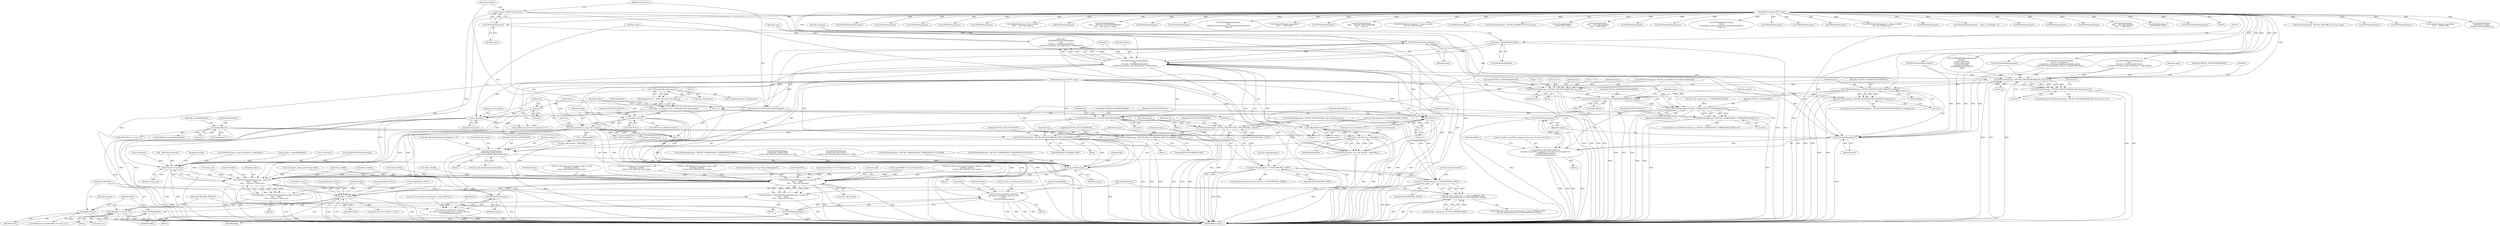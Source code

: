 digraph "0_libtiff_83a4b92815ea04969d494416eaae3d4c6b338e4a#diff-c8b4b355f9b5c06d585b23138e1c185f_4@integer" {
"1001065" [label="(Call,read = \n\t\t\t\tTIFFReadEncodedStrip(input, \n\t\t\t\ti, \n\t\t\t\t(tdata_t) &buffer[bufferoffset], \n\t\t\t\tTIFFmin(stripsize, t2p->tiff_datasize - bufferoffset)))"];
"1001067" [label="(Call,TIFFReadEncodedStrip(input, \n\t\t\t\ti, \n\t\t\t\t(tdata_t) &buffer[bufferoffset], \n\t\t\t\tTIFFmin(stripsize, t2p->tiff_datasize - bufferoffset)))"];
"1001053" [label="(Call,TIFFNumberOfStrips(input))"];
"1001049" [label="(Call,TIFFStripSize(input))"];
"1000105" [label="(MethodParameterIn,TIFF* input)"];
"1001059" [label="(Call,i<stripcount)"];
"1001056" [label="(Call,i=0)"];
"1001062" [label="(Call,i++)"];
"1001051" [label="(Call,stripcount=TIFFNumberOfStrips(input))"];
"1001070" [label="(Call,(tdata_t) &buffer[bufferoffset])"];
"1001076" [label="(Call,TIFFmin(stripsize, t2p->tiff_datasize - bufferoffset))"];
"1001047" [label="(Call,stripsize=TIFFStripSize(input))"];
"1001078" [label="(Call,t2p->tiff_datasize - bufferoffset)"];
"1001041" [label="(Call,memset(buffer, 0, t2p->tiff_datasize))"];
"1001020" [label="(Call,buffer==NULL)"];
"1001011" [label="(Call,buffer = (unsigned char*) _TIFFmalloc(t2p->tiff_datasize))"];
"1001013" [label="(Call,(unsigned char*) _TIFFmalloc(t2p->tiff_datasize))"];
"1001015" [label="(Call,_TIFFmalloc(t2p->tiff_datasize))"];
"1001104" [label="(Call,bufferoffset+=read)"];
"1001084" [label="(Call,read==-1)"];
"1001065" [label="(Call,read = \n\t\t\t\tTIFFReadEncodedStrip(input, \n\t\t\t\ti, \n\t\t\t\t(tdata_t) &buffer[bufferoffset], \n\t\t\t\tTIFFmin(stripsize, t2p->tiff_datasize - bufferoffset)))"];
"1001086" [label="(Call,-1)"];
"1000121" [label="(Call,bufferoffset=0)"];
"1001892" [label="(Call,stripsize * stripcount)"];
"1001886" [label="(Call,TIFFWriteEncodedStrip(output, (tstrip_t)0,\n\t\t\t\t\t\t     buffer,\n\t\t\t\t\t\t     stripsize * stripcount))"];
"1001884" [label="(Call,bufferoffset = TIFFWriteEncodedStrip(output, (tstrip_t)0,\n\t\t\t\t\t\t     buffer,\n\t\t\t\t\t\t     stripsize * stripcount))"];
"1001919" [label="(Call,bufferoffset == (tsize_t)-1)"];
"1001909" [label="(Call,buffer != NULL)"];
"1001913" [label="(Call,_TIFFfree(buffer))"];
"1001915" [label="(Call,buffer=NULL)"];
"1001929" [label="(Call,TIFFFileName(output))"];
"1001926" [label="(Call,TIFFError(TIFF2PDF_MODULE, \n\t\t\t  \"Error writing encoded strip to output PDF %s\", \n\t\t\t  TIFFFileName(output)))"];
"1001089" [label="(Call,TIFFError(TIFF2PDF_MODULE, \n\t\t\t\t\t\"Error on decoding strip %u of %s\", \n\t\t\t\t\ti, \n\t\t\t\t\tTIFFFileName(input)))"];
"1001093" [label="(Call,TIFFFileName(input))"];
"1001694" [label="(Call,TIFFGetField(input, TIFFTAG_YCBCRSUBSAMPLING, &hor, &ver))"];
"1001693" [label="(Call,TIFFGetField(input, TIFFTAG_YCBCRSUBSAMPLING, &hor, &ver) !=0)"];
"1001712" [label="(Call,TIFFSetField(output, TIFFTAG_YCBCRSUBSAMPLING, hor, ver))"];
"1001726" [label="(Call,TIFFSetField(output, TIFFTAG_REFERENCEBLACKWHITE, xfloatp))"];
"1001732" [label="(Call,TIFFSetField(output, TIFFTAG_COMPRESSION, COMPRESSION_JPEG))"];
"1001731" [label="(Call,TIFFSetField(output, TIFFTAG_COMPRESSION, COMPRESSION_JPEG)==0)"];
"1001743" [label="(Call,TIFFFileName(output))"];
"1001738" [label="(Call,TIFFError(TIFF2PDF_MODULE, \n\t\t\"Unable to use JPEG compression for input %s and output %s\", \n\t\t\t\tTIFFFileName(input),\n\t\t\t\tTIFFFileName(output)))"];
"1001754" [label="(Call,TIFFSetField(output, TIFFTAG_JPEGTABLESMODE, 0))"];
"1001767" [label="(Call,TIFFSetField(output, TIFFTAG_PHOTOMETRIC, PHOTOMETRIC_YCBCR))"];
"1001772" [label="(Call,t2p->tiff_photometric != PHOTOMETRIC_YCBCR)"];
"1001878" [label="(Call,t2p->tiff_photometric == PHOTOMETRIC_YCBCR)"];
"1001872" [label="(Call,t2p->pdf_compression == T2P_COMPRESS_JPEG\n\t   && t2p->tiff_photometric == PHOTOMETRIC_YCBCR)"];
"1001778" [label="(Call,TIFFSetField(output, TIFFTAG_JPEGCOLORMODE, JPEGCOLORMODE_RGB))"];
"1001815" [label="(Call,TIFFSetField(output, \n\t\t\t\tTIFFTAG_JPEGQUALITY, \n\t\t\t\tt2p->pdf_defaultcompressionquality))"];
"1001864" [label="(Call,t2p_enable(output))"];
"1001899" [label="(Call,TIFFWriteEncodedStrip(output, (tstrip_t)0,\n\t\t\t\t\t\t     buffer,\n\t\t\t\t\t\t     t2p->tiff_datasize))"];
"1001897" [label="(Call,bufferoffset = TIFFWriteEncodedStrip(output, (tstrip_t)0,\n\t\t\t\t\t\t     buffer,\n\t\t\t\t\t\t     t2p->tiff_datasize))"];
"1001784" [label="(Call,TIFFSetField(output, TIFFTAG_JPEGCOLORMODE, JPEGCOLORMODE_RAW))"];
"1001719" [label="(Call,TIFFGetField(input, TIFFTAG_REFERENCEBLACKWHITE, &xfloatp))"];
"1001718" [label="(Call,TIFFGetField(input, TIFFTAG_REFERENCEBLACKWHITE, &xfloatp)!=0)"];
"1001741" [label="(Call,TIFFFileName(input))"];
"1001783" [label="(Block,)"];
"1001878" [label="(Call,t2p->tiff_photometric == PHOTOMETRIC_YCBCR)"];
"1000797" [label="(Call,t2p->tiff_compression == COMPRESSION_JPEG)"];
"1001079" [label="(Call,t2p->tiff_datasize)"];
"1000845" [label="(Call,TIFFGetField(input, TIFFTAG_JPEGTABLES, &count, &jpt))"];
"1001725" [label="(Block,)"];
"1001159" [label="(Call,TIFFFileName(input))"];
"1000913" [label="(Call,TIFFFileName(input))"];
"1001734" [label="(Identifier,TIFFTAG_COMPRESSION)"];
"1001897" [label="(Call,bufferoffset = TIFFWriteEncodedStrip(output, (tstrip_t)0,\n\t\t\t\t\t\t     buffer,\n\t\t\t\t\t\t     t2p->tiff_datasize))"];
"1001913" [label="(Call,_TIFFfree(buffer))"];
"1001020" [label="(Call,buffer==NULL)"];
"1001737" [label="(Block,)"];
"1000477" [label="(Call,t2pSeekFile(input, inputoffset,\n\t\t\t\t\t\t     SEEK_SET))"];
"1001412" [label="(Call,samplebuffer==NULL)"];
"1001057" [label="(Identifier,i)"];
"1000464" [label="(Call,t2pReadFile(input,\n\t\t\t\t\t\t(tdata_t) buffer,\n\t\t\t\t\t\tt2p->pdf_ojpegiflength))"];
"1001095" [label="(Call,_TIFFfree(buffer))"];
"1001484" [label="(Call,(tdata_t)buffer)"];
"1001933" [label="(Identifier,t2p)"];
"1001739" [label="(Identifier,TIFF2PDF_MODULE)"];
"1001757" [label="(Literal,0)"];
"1001181" [label="(Call,samplebuffer==NULL)"];
"1001732" [label="(Call,TIFFSetField(output, TIFFTAG_COMPRESSION, COMPRESSION_JPEG))"];
"1001896" [label="(Block,)"];
"1001891" [label="(Identifier,buffer)"];
"1001930" [label="(Identifier,output)"];
"1001048" [label="(Identifier,stripsize)"];
"1001786" [label="(Identifier,TIFFTAG_JPEGCOLORMODE)"];
"1001892" [label="(Call,stripsize * stripcount)"];
"1001022" [label="(Identifier,NULL)"];
"1001886" [label="(Call,TIFFWriteEncodedStrip(output, (tstrip_t)0,\n\t\t\t\t\t\t     buffer,\n\t\t\t\t\t\t     stripsize * stripcount))"];
"1000694" [label="(Call,TIFFNumberOfStrips(input))"];
"1001089" [label="(Call,TIFFError(TIFF2PDF_MODULE, \n\t\t\t\t\t\"Error on decoding strip %u of %s\", \n\t\t\t\t\ti, \n\t\t\t\t\tTIFFFileName(input)))"];
"1001785" [label="(Identifier,output)"];
"1001712" [label="(Call,TIFFSetField(output, TIFFTAG_YCBCRSUBSAMPLING, hor, ver))"];
"1001615" [label="(Call,TIFFSetField(output, TIFFTAG_PHOTOMETRIC, t2p->tiff_photometric))"];
"1001883" [label="(Block,)"];
"1001054" [label="(Identifier,input)"];
"1001091" [label="(Literal,\"Error on decoding strip %u of %s\")"];
"1001871" [label="(ControlStructure,if(t2p->pdf_compression == T2P_COMPRESS_JPEG\n\t   && t2p->tiff_photometric == PHOTOMETRIC_YCBCR))"];
"1001873" [label="(Call,t2p->pdf_compression == T2P_COMPRESS_JPEG)"];
"1001772" [label="(Call,t2p->tiff_photometric != PHOTOMETRIC_YCBCR)"];
"1001082" [label="(Identifier,bufferoffset)"];
"1001729" [label="(Identifier,xfloatp)"];
"1001051" [label="(Call,stripcount=TIFFNumberOfStrips(input))"];
"1001816" [label="(Identifier,output)"];
"1001865" [label="(Identifier,output)"];
"1001719" [label="(Call,TIFFGetField(input, TIFFTAG_REFERENCEBLACKWHITE, &xfloatp))"];
"1001864" [label="(Call,t2p_enable(output))"];
"1001072" [label="(Call,&buffer[bufferoffset])"];
"1001027" [label="(Call,(unsigned long) t2p->tiff_datasize)"];
"1001853" [label="(Call,TIFFSetField(output, \n\t\t\t\tTIFFTAG_ZIPQUALITY, \n\t\t\t\t(t2p->pdf_defaultcompressionquality / 100)))"];
"1001602" [label="(Call,(tdata_t)buffer)"];
"1001706" [label="(Identifier,hor)"];
"1001663" [label="(Block,)"];
"1001780" [label="(Identifier,TIFFTAG_JPEGCOLORMODE)"];
"1001769" [label="(Identifier,TIFFTAG_PHOTOMETRIC)"];
"1001043" [label="(Literal,0)"];
"1001905" [label="(Call,t2p->tiff_datasize)"];
"1000122" [label="(Identifier,bufferoffset)"];
"1001093" [label="(Call,TIFFFileName(input))"];
"1001735" [label="(Identifier,COMPRESSION_JPEG)"];
"1001056" [label="(Call,i=0)"];
"1001754" [label="(Call,TIFFSetField(output, TIFFTAG_JPEGTABLESMODE, 0))"];
"1001927" [label="(Identifier,TIFF2PDF_MODULE)"];
"1001784" [label="(Call,TIFFSetField(output, TIFFTAG_JPEGCOLORMODE, JPEGCOLORMODE_RAW))"];
"1001047" [label="(Call,stripsize=TIFFStripSize(input))"];
"1001094" [label="(Identifier,input)"];
"1001778" [label="(Call,TIFFSetField(output, TIFFTAG_JPEGCOLORMODE, JPEGCOLORMODE_RGB))"];
"1001597" [label="(Call,t2p->tiff_datasize=t2p_sample_lab_signed_to_unsigned(\n\t\t\t\t(tdata_t)buffer, \n\t\t\t\tt2p->tiff_width*t2p->tiff_length))"];
"1001879" [label="(Call,t2p->tiff_photometric)"];
"1001671" [label="(Call,TIFFSetField(output, TIFFTAG_COMPRESSION, COMPRESSION_CCITTFAX4))"];
"1001065" [label="(Call,read = \n\t\t\t\tTIFFReadEncodedStrip(input, \n\t\t\t\ti, \n\t\t\t\t(tdata_t) &buffer[bufferoffset], \n\t\t\t\tTIFFmin(stripsize, t2p->tiff_datasize - bufferoffset)))"];
"1001118" [label="(Call,TIFFStripSize(input))"];
"1001746" [label="(Identifier,buffer)"];
"1001077" [label="(Identifier,stripsize)"];
"1001692" [label="(ControlStructure,if (TIFFGetField(input, TIFFTAG_YCBCRSUBSAMPLING, &hor, &ver) !=0 ))"];
"1001901" [label="(Call,(tstrip_t)0)"];
"1001263" [label="(Call,TIFFFileName(input))"];
"1000634" [label="(Call,TIFFFileName(input))"];
"1001781" [label="(Identifier,JPEGCOLORMODE_RGB)"];
"1001815" [label="(Call,TIFFSetField(output, \n\t\t\t\tTIFFTAG_JPEGQUALITY, \n\t\t\t\tt2p->pdf_defaultcompressionquality))"];
"1001771" [label="(ControlStructure,if(t2p->tiff_photometric != PHOTOMETRIC_YCBCR))"];
"1001695" [label="(Identifier,input)"];
"1001339" [label="(Call,i<stripcount)"];
"1001743" [label="(Call,TIFFFileName(output))"];
"1001067" [label="(Call,TIFFReadEncodedStrip(input, \n\t\t\t\ti, \n\t\t\t\t(tdata_t) &buffer[bufferoffset], \n\t\t\t\tTIFFmin(stripsize, t2p->tiff_datasize - bufferoffset)))"];
"1001062" [label="(Call,i++)"];
"1001566" [label="(Call,TIFFFileName(input))"];
"1000980" [label="(Call,bufferoffset++)"];
"1001696" [label="(Identifier,TIFFTAG_YCBCRSUBSAMPLING)"];
"1001106" [label="(Identifier,read)"];
"1000422" [label="(Call,t2pReadFile(input, (tdata_t) buffer,\n\t\t\t\t\t\t     t2p->tiff_datasize))"];
"1001010" [label="(Block,)"];
"1001069" [label="(Identifier,i)"];
"1001776" [label="(Identifier,PHOTOMETRIC_YCBCR)"];
"1001104" [label="(Call,bufferoffset+=read)"];
"1001462" [label="(Call,(tdata_t)buffer)"];
"1001756" [label="(Identifier,TIFFTAG_JPEGTABLESMODE)"];
"1001721" [label="(Identifier,TIFFTAG_REFERENCEBLACKWHITE)"];
"1001917" [label="(Identifier,NULL)"];
"1001693" [label="(Call,TIFFGetField(input, TIFFTAG_YCBCRSUBSAMPLING, &hor, &ver) !=0)"];
"1001899" [label="(Call,TIFFWriteEncodedStrip(output, (tstrip_t)0,\n\t\t\t\t\t\t     buffer,\n\t\t\t\t\t\t     t2p->tiff_datasize))"];
"1000231" [label="(Call,TIFFFileName(input))"];
"1000481" [label="(Call,TIFFGetField(input,\n\t\t\t\t\t\t     TIFFTAG_YCBCRSUBSAMPLING,\n\t\t\t\t\t\t     &h_samp, &v_samp))"];
"1001011" [label="(Call,buffer = (unsigned char*) _TIFFmalloc(t2p->tiff_datasize))"];
"1001424" [label="(Call,TIFFFileName(input))"];
"1001447" [label="(Call,t2p_sample_realize_palette(t2p, buffer))"];
"1000964" [label="(Call,TIFFFileName(input))"];
"1000863" [label="(Call,bufferoffset += count - 2)"];
"1001885" [label="(Identifier,bufferoffset)"];
"1001714" [label="(Identifier,TIFFTAG_YCBCRSUBSAMPLING)"];
"1001738" [label="(Call,TIFFError(TIFF2PDF_MODULE, \n\t\t\"Unable to use JPEG compression for input %s and output %s\", \n\t\t\t\tTIFFFileName(input),\n\t\t\t\tTIFFFileName(output)))"];
"1001766" [label="(Block,)"];
"1001823" [label="(Call,TIFFSetField(output, TIFFTAG_COMPRESSION, COMPRESSION_DEFLATE))"];
"1001920" [label="(Identifier,bufferoffset)"];
"1001887" [label="(Identifier,output)"];
"1001911" [label="(Identifier,NULL)"];
"1001044" [label="(Call,t2p->tiff_datasize)"];
"1001068" [label="(Identifier,input)"];
"1001910" [label="(Identifier,buffer)"];
"1000731" [label="(Call,TIFFReadRawStrip(input, \n\t\t\t\t\t\ti, \n\t\t\t\t\t\t(tdata_t) &(((unsigned char*)buffer)[bufferoffset]), \n\t\t\t\t\t\t-1))"];
"1001722" [label="(Call,&xfloatp)"];
"1000430" [label="(Call,t2pSeekFile(input, inputoffset,\n\t\t\t\t\t\t     SEEK_SET))"];
"1001945" [label="(MethodReturn,tsize_t)"];
"1000126" [label="(Identifier,samplebufferoffset)"];
"1001755" [label="(Identifier,output)"];
"1001716" [label="(Identifier,ver)"];
"1000105" [label="(MethodParameterIn,TIFF* input)"];
"1001900" [label="(Identifier,output)"];
"1001701" [label="(Literal,0)"];
"1001694" [label="(Call,TIFFGetField(input, TIFFTAG_YCBCRSUBSAMPLING, &hor, &ver))"];
"1001678" [label="(Call,t2p->tiff_photometric==PHOTOMETRIC_YCBCR)"];
"1001479" [label="(Call,t2p->tiff_datasize=t2p_sample_rgbaa_to_rgb(\n\t\t\t\t(tdata_t)buffer, \n\t\t\t\tt2p->tiff_width*t2p->tiff_length))"];
"1000664" [label="(Call,TIFFFileName(input))"];
"1001575" [label="(Call,t2p->tiff_datasize=t2p_sample_abgr_to_rgb(\n\t\t\t\t(tdata_t) buffer, \n\t\t\t\tt2p->tiff_width*t2p->tiff_length))"];
"1001882" [label="(Identifier,PHOTOMETRIC_YCBCR)"];
"1000529" [label="(Call,TIFFGetField(input,\n\t\t\t\t\t\t     TIFFTAG_ROWSPERSTRIP,\n\t\t\t\t\t\t     &rows))"];
"1001928" [label="(Literal,\"Error writing encoded strip to output PDF %s\")"];
"1001742" [label="(Identifier,input)"];
"1001916" [label="(Identifier,buffer)"];
"1001457" [label="(Call,t2p->tiff_datasize=t2p_sample_rgba_to_rgb(\n\t\t\t\t(tdata_t)buffer, \n\t\t\t\tt2p->tiff_width*t2p->tiff_length))"];
"1001105" [label="(Identifier,bufferoffset)"];
"1000106" [label="(MethodParameterIn,TIFF* output)"];
"1001724" [label="(Literal,0)"];
"1001041" [label="(Call,memset(buffer, 0, t2p->tiff_datasize))"];
"1001549" [label="(Call,TIFFReadRGBAImageOriented(\n\t\t\t\tinput, \n\t\t\t\tt2p->tiff_width, \n\t\t\t\tt2p->tiff_length, \n\t\t\t\t(uint32*)buffer, \n\t\t\t\tORIENTATION_TOPLEFT,\n\t\t\t\t0))"];
"1001285" [label="(Call,bufferoffset+=samplebufferoffset)"];
"1001925" [label="(Block,)"];
"1001088" [label="(Block,)"];
"1001025" [label="(Identifier,TIFF2PDF_MODULE)"];
"1001066" [label="(Identifier,read)"];
"1001063" [label="(Identifier,i)"];
"1001012" [label="(Identifier,buffer)"];
"1001015" [label="(Call,_TIFFmalloc(t2p->tiff_datasize))"];
"1001086" [label="(Call,-1)"];
"1000240" [label="(Call,TIFFReadRawStrip(input, 0, (tdata_t) buffer,\n\t\t\t\t\t t2p->tiff_datasize))"];
"1001178" [label="(Call,_TIFFmalloc(stripsize))"];
"1001898" [label="(Identifier,bufferoffset)"];
"1001300" [label="(Call,buffer==NULL)"];
"1001768" [label="(Identifier,output)"];
"1001321" [label="(Call,memset(buffer, 0, t2p->tiff_datasize))"];
"1001730" [label="(ControlStructure,if(TIFFSetField(output, TIFFTAG_COMPRESSION, COMPRESSION_JPEG)==0))"];
"1001912" [label="(Block,)"];
"1001092" [label="(Identifier,i)"];
"1001519" [label="(Call,samplebuffer==NULL)"];
"1001049" [label="(Call,TIFFStripSize(input))"];
"1001894" [label="(Identifier,stripcount)"];
"1001767" [label="(Call,TIFFSetField(output, TIFFTAG_PHOTOMETRIC, PHOTOMETRIC_YCBCR))"];
"1001893" [label="(Identifier,stripsize)"];
"1001050" [label="(Identifier,input)"];
"1001531" [label="(Call,TIFFFileName(input))"];
"1001726" [label="(Call,TIFFSetField(output, TIFFTAG_REFERENCEBLACKWHITE, xfloatp))"];
"1001705" [label="(Call,hor != 0)"];
"1001655" [label="(Call,TIFFSetField(output, TIFFTAG_FILLORDER, FILLORDER_MSB2LSB))"];
"1001060" [label="(Identifier,i)"];
"1001580" [label="(Call,(tdata_t) buffer)"];
"1000872" [label="(Call,TIFFGetField(input, TIFFTAG_STRIPBYTECOUNTS, &sbc))"];
"1001770" [label="(Identifier,PHOTOMETRIC_YCBCR)"];
"1001909" [label="(Call,buffer != NULL)"];
"1001061" [label="(Identifier,stripcount)"];
"1000107" [label="(Block,)"];
"1001727" [label="(Identifier,output)"];
"1001868" [label="(Identifier,t2p)"];
"1001689" [label="(Call,ver = 0)"];
"1001083" [label="(ControlStructure,if(read==-1))"];
"1001076" [label="(Call,TIFFmin(stripsize, t2p->tiff_datasize - bufferoffset))"];
"1001745" [label="(Call,_TIFFfree(buffer))"];
"1001064" [label="(Block,)"];
"1001918" [label="(ControlStructure,if (bufferoffset == (tsize_t)-1))"];
"1001915" [label="(Call,buffer=NULL)"];
"1001809" [label="(Call,t2p->pdf_defaultcompressionquality != 0)"];
"1001356" [label="(Call,TIFFmin(stripsize, t2p->tiff_datasize - bufferoffset))"];
"1001929" [label="(Call,TIFFFileName(output))"];
"1000452" [label="(Call,t2pSeekFile(input, 0,\n\t\t\t\t\t\t\t\t SEEK_CUR))"];
"1001921" [label="(Call,(tsize_t)-1)"];
"1001078" [label="(Call,t2p->tiff_datasize - bufferoffset)"];
"1001013" [label="(Call,(unsigned char*) _TIFFmalloc(t2p->tiff_datasize))"];
"1001736" [label="(Literal,0)"];
"1001096" [label="(Identifier,buffer)"];
"1000456" [label="(Call,t2pSeekFile(input,\n\t\t\t\t\t\t     t2p->tiff_dataoffset,\n\t\t\t\t\t\t     SEEK_SET))"];
"1001872" [label="(Call,t2p->pdf_compression == T2P_COMPRESS_JPEG\n\t   && t2p->tiff_photometric == PHOTOMETRIC_YCBCR)"];
"1001019" [label="(ControlStructure,if(buffer==NULL))"];
"1000828" [label="(Call,TIFFFileName(input))"];
"1001787" [label="(Identifier,JPEGCOLORMODE_RAW)"];
"1000563" [label="(Call,TIFFNumberOfStrips(input))"];
"1001699" [label="(Call,&ver)"];
"1001711" [label="(Block,)"];
"1001773" [label="(Call,t2p->tiff_photometric)"];
"1000600" [label="(Call,TIFFReadRawStrip(input, \n\t\t\t\t\t\t\ti, \n\t\t\t\t\t\t\t(tdata_t) &(((unsigned char*)buffer)[bufferoffset]), \n\t\t\t\t\t\t\t-1))"];
"1001246" [label="(Call,stripsize - samplebufferoffset)"];
"1001440" [label="(Call,t2p->tiff_datasize *= t2p->tiff_samplesperpixel)"];
"1001052" [label="(Identifier,stripcount)"];
"1001329" [label="(Call,TIFFStripSize(input))"];
"1001059" [label="(Call,i<stripcount)"];
"1001791" [label="(Identifier,t2p)"];
"1001358" [label="(Call,t2p->tiff_datasize - bufferoffset)"];
"1001774" [label="(Identifier,t2p)"];
"1000303" [label="(Call,TIFFFileName(input))"];
"1001087" [label="(Literal,1)"];
"1001761" [label="(Identifier,t2p)"];
"1001821" [label="(ControlStructure,break;)"];
"1001904" [label="(Identifier,buffer)"];
"1001084" [label="(Call,read==-1)"];
"1001016" [label="(Call,t2p->tiff_datasize)"];
"1001090" [label="(Identifier,TIFF2PDF_MODULE)"];
"1001926" [label="(Call,TIFFError(TIFF2PDF_MODULE, \n\t\t\t  \"Error writing encoded strip to output PDF %s\", \n\t\t\t  TIFFFileName(output)))"];
"1001740" [label="(Literal,\"Unable to use JPEG compression for input %s and output %s\")"];
"1001744" [label="(Identifier,output)"];
"1001665" [label="(Call,TIFFSetField(output, TIFFTAG_COMPRESSION, COMPRESSION_NONE))"];
"1001731" [label="(Call,TIFFSetField(output, TIFFTAG_COMPRESSION, COMPRESSION_JPEG)==0)"];
"1001231" [label="(Call,TIFFReadEncodedStrip(input, \n\t\t\t\t\t\t\ti + j*stripcount, \n\t\t\t\t\t\t\t(tdata_t) &(samplebuffer[samplebufferoffset]), \n\t\t\t\t\t\t\tTIFFmin(sepstripsize, stripsize - samplebufferoffset)))"];
"1001042" [label="(Identifier,buffer)"];
"1001733" [label="(Identifier,output)"];
"1001122" [label="(Call,TIFFNumberOfStrips(input))"];
"1001888" [label="(Call,(tstrip_t)0)"];
"1001908" [label="(ControlStructure,if (buffer != NULL))"];
"1000123" [label="(Literal,0)"];
"1001914" [label="(Identifier,buffer)"];
"1001720" [label="(Identifier,input)"];
"1000388" [label="(Call,TIFFFileName(input))"];
"1001055" [label="(ControlStructure,for(i=0;i<stripcount;i++))"];
"1001168" [label="(Call,memset(buffer, 0, t2p->tiff_datasize))"];
"1000318" [label="(Call,TIFFReadRawStrip(input, 0, (tdata_t) buffer,\n\t\t\t\t\t t2p->tiff_datasize))"];
"1001919" [label="(Call,bufferoffset == (tsize_t)-1)"];
"1001779" [label="(Identifier,output)"];
"1001373" [label="(Call,TIFFFileName(input))"];
"1000936" [label="(Call,TIFFReadRawStrip(input, i, (tdata_t) stripbuffer, -1))"];
"1001070" [label="(Call,(tdata_t) &buffer[bufferoffset])"];
"1001032" [label="(Call,TIFFFileName(input))"];
"1001836" [label="(Call,TIFFSetField(output, \n\t\t\t\tTIFFTAG_PREDICTOR, \n\t\t\t\tt2p->pdf_defaultcompressionquality % 100))"];
"1001939" [label="(Identifier,written)"];
"1001333" [label="(Call,TIFFNumberOfStrips(input))"];
"1001741" [label="(Call,TIFFFileName(input))"];
"1001612" [label="(JumpTarget,dataready:)"];
"1001884" [label="(Call,bufferoffset = TIFFWriteEncodedStrip(output, (tstrip_t)0,\n\t\t\t\t\t\t     buffer,\n\t\t\t\t\t\t     stripsize * stripcount))"];
"1001312" [label="(Call,TIFFFileName(input))"];
"1001347" [label="(Call,TIFFReadEncodedStrip(input, \n\t\t\t\ti, \n\t\t\t\t(tdata_t) &buffer[bufferoffset], \n\t\t\t\tTIFFmin(stripsize, t2p->tiff_datasize - bufferoffset)))"];
"1001715" [label="(Identifier,hor)"];
"1001718" [label="(Call,TIFFGetField(input, TIFFTAG_REFERENCEBLACKWHITE, &xfloatp)!=0)"];
"1001208" [label="(Call,i<stripcount)"];
"1001053" [label="(Call,TIFFNumberOfStrips(input))"];
"1001717" [label="(ControlStructure,if(TIFFGetField(input, TIFFTAG_REFERENCEBLACKWHITE, &xfloatp)!=0))"];
"1001327" [label="(Call,stripsize=TIFFStripSize(input))"];
"1001697" [label="(Call,&hor)"];
"1001058" [label="(Literal,0)"];
"1001777" [label="(Block,)"];
"1001814" [label="(Block,)"];
"1001818" [label="(Call,t2p->pdf_defaultcompressionquality)"];
"1001817" [label="(Identifier,TIFFTAG_JPEGQUALITY)"];
"1001708" [label="(Call,ver != 0)"];
"1001713" [label="(Identifier,output)"];
"1001193" [label="(Call,TIFFFileName(input))"];
"1000416" [label="(Call,t2pSeekFile(input,\n\t\t\t\t\t\t     t2p->tiff_dataoffset,\n\t\t\t\t\t\t     SEEK_SET))"];
"1000412" [label="(Call,t2pSeekFile(input, 0,\n\t\t\t\t\t\t\t\t SEEK_CUR))"];
"1001021" [label="(Identifier,buffer)"];
"1001728" [label="(Identifier,TIFFTAG_REFERENCEBLACKWHITE)"];
"1000870" [label="(Call,TIFFNumberOfStrips(input))"];
"1000121" [label="(Call,bufferoffset=0)"];
"1001085" [label="(Identifier,read)"];
"1001065" -> "1001064"  [label="AST: "];
"1001065" -> "1001067"  [label="CFG: "];
"1001066" -> "1001065"  [label="AST: "];
"1001067" -> "1001065"  [label="AST: "];
"1001085" -> "1001065"  [label="CFG: "];
"1001065" -> "1001945"  [label="DDG: "];
"1001067" -> "1001065"  [label="DDG: "];
"1001067" -> "1001065"  [label="DDG: "];
"1001067" -> "1001065"  [label="DDG: "];
"1001067" -> "1001065"  [label="DDG: "];
"1001065" -> "1001084"  [label="DDG: "];
"1001067" -> "1001076"  [label="CFG: "];
"1001068" -> "1001067"  [label="AST: "];
"1001069" -> "1001067"  [label="AST: "];
"1001070" -> "1001067"  [label="AST: "];
"1001076" -> "1001067"  [label="AST: "];
"1001067" -> "1001945"  [label="DDG: "];
"1001067" -> "1001945"  [label="DDG: "];
"1001067" -> "1001945"  [label="DDG: "];
"1001067" -> "1001062"  [label="DDG: "];
"1001053" -> "1001067"  [label="DDG: "];
"1000105" -> "1001067"  [label="DDG: "];
"1001059" -> "1001067"  [label="DDG: "];
"1001070" -> "1001067"  [label="DDG: "];
"1001076" -> "1001067"  [label="DDG: "];
"1001076" -> "1001067"  [label="DDG: "];
"1001067" -> "1001089"  [label="DDG: "];
"1001067" -> "1001093"  [label="DDG: "];
"1001067" -> "1001694"  [label="DDG: "];
"1001067" -> "1001741"  [label="DDG: "];
"1001053" -> "1001051"  [label="AST: "];
"1001053" -> "1001054"  [label="CFG: "];
"1001054" -> "1001053"  [label="AST: "];
"1001051" -> "1001053"  [label="CFG: "];
"1001053" -> "1001945"  [label="DDG: "];
"1001053" -> "1001051"  [label="DDG: "];
"1001049" -> "1001053"  [label="DDG: "];
"1000105" -> "1001053"  [label="DDG: "];
"1001053" -> "1001694"  [label="DDG: "];
"1001053" -> "1001741"  [label="DDG: "];
"1001049" -> "1001047"  [label="AST: "];
"1001049" -> "1001050"  [label="CFG: "];
"1001050" -> "1001049"  [label="AST: "];
"1001047" -> "1001049"  [label="CFG: "];
"1001049" -> "1001047"  [label="DDG: "];
"1000105" -> "1001049"  [label="DDG: "];
"1000105" -> "1000103"  [label="AST: "];
"1000105" -> "1001945"  [label="DDG: "];
"1000105" -> "1000231"  [label="DDG: "];
"1000105" -> "1000240"  [label="DDG: "];
"1000105" -> "1000303"  [label="DDG: "];
"1000105" -> "1000318"  [label="DDG: "];
"1000105" -> "1000388"  [label="DDG: "];
"1000105" -> "1000412"  [label="DDG: "];
"1000105" -> "1000416"  [label="DDG: "];
"1000105" -> "1000422"  [label="DDG: "];
"1000105" -> "1000430"  [label="DDG: "];
"1000105" -> "1000452"  [label="DDG: "];
"1000105" -> "1000456"  [label="DDG: "];
"1000105" -> "1000464"  [label="DDG: "];
"1000105" -> "1000477"  [label="DDG: "];
"1000105" -> "1000481"  [label="DDG: "];
"1000105" -> "1000529"  [label="DDG: "];
"1000105" -> "1000563"  [label="DDG: "];
"1000105" -> "1000600"  [label="DDG: "];
"1000105" -> "1000634"  [label="DDG: "];
"1000105" -> "1000664"  [label="DDG: "];
"1000105" -> "1000694"  [label="DDG: "];
"1000105" -> "1000731"  [label="DDG: "];
"1000105" -> "1000828"  [label="DDG: "];
"1000105" -> "1000845"  [label="DDG: "];
"1000105" -> "1000870"  [label="DDG: "];
"1000105" -> "1000872"  [label="DDG: "];
"1000105" -> "1000913"  [label="DDG: "];
"1000105" -> "1000936"  [label="DDG: "];
"1000105" -> "1000964"  [label="DDG: "];
"1000105" -> "1001032"  [label="DDG: "];
"1000105" -> "1001093"  [label="DDG: "];
"1000105" -> "1001118"  [label="DDG: "];
"1000105" -> "1001122"  [label="DDG: "];
"1000105" -> "1001159"  [label="DDG: "];
"1000105" -> "1001193"  [label="DDG: "];
"1000105" -> "1001231"  [label="DDG: "];
"1000105" -> "1001263"  [label="DDG: "];
"1000105" -> "1001312"  [label="DDG: "];
"1000105" -> "1001329"  [label="DDG: "];
"1000105" -> "1001333"  [label="DDG: "];
"1000105" -> "1001347"  [label="DDG: "];
"1000105" -> "1001373"  [label="DDG: "];
"1000105" -> "1001424"  [label="DDG: "];
"1000105" -> "1001531"  [label="DDG: "];
"1000105" -> "1001549"  [label="DDG: "];
"1000105" -> "1001566"  [label="DDG: "];
"1000105" -> "1001694"  [label="DDG: "];
"1000105" -> "1001719"  [label="DDG: "];
"1000105" -> "1001741"  [label="DDG: "];
"1001059" -> "1001055"  [label="AST: "];
"1001059" -> "1001061"  [label="CFG: "];
"1001060" -> "1001059"  [label="AST: "];
"1001061" -> "1001059"  [label="AST: "];
"1001066" -> "1001059"  [label="CFG: "];
"1001612" -> "1001059"  [label="CFG: "];
"1001059" -> "1001945"  [label="DDG: "];
"1001059" -> "1001945"  [label="DDG: "];
"1001059" -> "1001945"  [label="DDG: "];
"1001056" -> "1001059"  [label="DDG: "];
"1001062" -> "1001059"  [label="DDG: "];
"1001051" -> "1001059"  [label="DDG: "];
"1001059" -> "1001892"  [label="DDG: "];
"1001056" -> "1001055"  [label="AST: "];
"1001056" -> "1001058"  [label="CFG: "];
"1001057" -> "1001056"  [label="AST: "];
"1001058" -> "1001056"  [label="AST: "];
"1001060" -> "1001056"  [label="CFG: "];
"1001062" -> "1001055"  [label="AST: "];
"1001062" -> "1001063"  [label="CFG: "];
"1001063" -> "1001062"  [label="AST: "];
"1001060" -> "1001062"  [label="CFG: "];
"1001051" -> "1001010"  [label="AST: "];
"1001052" -> "1001051"  [label="AST: "];
"1001057" -> "1001051"  [label="CFG: "];
"1001051" -> "1001945"  [label="DDG: "];
"1001070" -> "1001072"  [label="CFG: "];
"1001071" -> "1001070"  [label="AST: "];
"1001072" -> "1001070"  [label="AST: "];
"1001077" -> "1001070"  [label="CFG: "];
"1001070" -> "1001945"  [label="DDG: "];
"1001076" -> "1001078"  [label="CFG: "];
"1001077" -> "1001076"  [label="AST: "];
"1001078" -> "1001076"  [label="AST: "];
"1001076" -> "1001945"  [label="DDG: "];
"1001076" -> "1001945"  [label="DDG: "];
"1001047" -> "1001076"  [label="DDG: "];
"1001078" -> "1001076"  [label="DDG: "];
"1001078" -> "1001076"  [label="DDG: "];
"1001076" -> "1001892"  [label="DDG: "];
"1001047" -> "1001010"  [label="AST: "];
"1001048" -> "1001047"  [label="AST: "];
"1001052" -> "1001047"  [label="CFG: "];
"1001047" -> "1001945"  [label="DDG: "];
"1001047" -> "1001945"  [label="DDG: "];
"1001047" -> "1001892"  [label="DDG: "];
"1001078" -> "1001082"  [label="CFG: "];
"1001079" -> "1001078"  [label="AST: "];
"1001082" -> "1001078"  [label="AST: "];
"1001078" -> "1001945"  [label="DDG: "];
"1001078" -> "1001945"  [label="DDG: "];
"1001041" -> "1001078"  [label="DDG: "];
"1001104" -> "1001078"  [label="DDG: "];
"1000121" -> "1001078"  [label="DDG: "];
"1001078" -> "1001104"  [label="DDG: "];
"1001078" -> "1001899"  [label="DDG: "];
"1001041" -> "1001010"  [label="AST: "];
"1001041" -> "1001044"  [label="CFG: "];
"1001042" -> "1001041"  [label="AST: "];
"1001043" -> "1001041"  [label="AST: "];
"1001044" -> "1001041"  [label="AST: "];
"1001048" -> "1001041"  [label="CFG: "];
"1001041" -> "1001945"  [label="DDG: "];
"1001041" -> "1001945"  [label="DDG: "];
"1001020" -> "1001041"  [label="DDG: "];
"1001015" -> "1001041"  [label="DDG: "];
"1001041" -> "1001095"  [label="DDG: "];
"1001041" -> "1001745"  [label="DDG: "];
"1001041" -> "1001886"  [label="DDG: "];
"1001041" -> "1001899"  [label="DDG: "];
"1001041" -> "1001899"  [label="DDG: "];
"1001020" -> "1001019"  [label="AST: "];
"1001020" -> "1001022"  [label="CFG: "];
"1001021" -> "1001020"  [label="AST: "];
"1001022" -> "1001020"  [label="AST: "];
"1001025" -> "1001020"  [label="CFG: "];
"1001042" -> "1001020"  [label="CFG: "];
"1001020" -> "1001945"  [label="DDG: "];
"1001020" -> "1001945"  [label="DDG: "];
"1001020" -> "1001945"  [label="DDG: "];
"1001011" -> "1001020"  [label="DDG: "];
"1001020" -> "1001909"  [label="DDG: "];
"1001011" -> "1001010"  [label="AST: "];
"1001011" -> "1001013"  [label="CFG: "];
"1001012" -> "1001011"  [label="AST: "];
"1001013" -> "1001011"  [label="AST: "];
"1001021" -> "1001011"  [label="CFG: "];
"1001011" -> "1001945"  [label="DDG: "];
"1001013" -> "1001011"  [label="DDG: "];
"1001013" -> "1001015"  [label="CFG: "];
"1001014" -> "1001013"  [label="AST: "];
"1001015" -> "1001013"  [label="AST: "];
"1001013" -> "1001945"  [label="DDG: "];
"1001015" -> "1001013"  [label="DDG: "];
"1001015" -> "1001016"  [label="CFG: "];
"1001016" -> "1001015"  [label="AST: "];
"1001015" -> "1001027"  [label="DDG: "];
"1001104" -> "1001064"  [label="AST: "];
"1001104" -> "1001106"  [label="CFG: "];
"1001105" -> "1001104"  [label="AST: "];
"1001106" -> "1001104"  [label="AST: "];
"1001063" -> "1001104"  [label="CFG: "];
"1001104" -> "1001945"  [label="DDG: "];
"1001104" -> "1001945"  [label="DDG: "];
"1001084" -> "1001104"  [label="DDG: "];
"1001084" -> "1001083"  [label="AST: "];
"1001084" -> "1001086"  [label="CFG: "];
"1001085" -> "1001084"  [label="AST: "];
"1001086" -> "1001084"  [label="AST: "];
"1001090" -> "1001084"  [label="CFG: "];
"1001105" -> "1001084"  [label="CFG: "];
"1001084" -> "1001945"  [label="DDG: "];
"1001084" -> "1001945"  [label="DDG: "];
"1001084" -> "1001945"  [label="DDG: "];
"1001086" -> "1001084"  [label="DDG: "];
"1001086" -> "1001087"  [label="CFG: "];
"1001087" -> "1001086"  [label="AST: "];
"1000121" -> "1000107"  [label="AST: "];
"1000121" -> "1000123"  [label="CFG: "];
"1000122" -> "1000121"  [label="AST: "];
"1000123" -> "1000121"  [label="AST: "];
"1000126" -> "1000121"  [label="CFG: "];
"1000121" -> "1001945"  [label="DDG: "];
"1000121" -> "1000863"  [label="DDG: "];
"1000121" -> "1000980"  [label="DDG: "];
"1000121" -> "1001285"  [label="DDG: "];
"1000121" -> "1001358"  [label="DDG: "];
"1001892" -> "1001886"  [label="AST: "];
"1001892" -> "1001894"  [label="CFG: "];
"1001893" -> "1001892"  [label="AST: "];
"1001894" -> "1001892"  [label="AST: "];
"1001886" -> "1001892"  [label="CFG: "];
"1001892" -> "1001945"  [label="DDG: "];
"1001892" -> "1001945"  [label="DDG: "];
"1001892" -> "1001886"  [label="DDG: "];
"1001892" -> "1001886"  [label="DDG: "];
"1001356" -> "1001892"  [label="DDG: "];
"1001246" -> "1001892"  [label="DDG: "];
"1001178" -> "1001892"  [label="DDG: "];
"1001327" -> "1001892"  [label="DDG: "];
"1001339" -> "1001892"  [label="DDG: "];
"1001208" -> "1001892"  [label="DDG: "];
"1001886" -> "1001884"  [label="AST: "];
"1001887" -> "1001886"  [label="AST: "];
"1001888" -> "1001886"  [label="AST: "];
"1001891" -> "1001886"  [label="AST: "];
"1001884" -> "1001886"  [label="CFG: "];
"1001886" -> "1001945"  [label="DDG: "];
"1001886" -> "1001945"  [label="DDG: "];
"1001886" -> "1001945"  [label="DDG: "];
"1001886" -> "1001884"  [label="DDG: "];
"1001886" -> "1001884"  [label="DDG: "];
"1001886" -> "1001884"  [label="DDG: "];
"1001886" -> "1001884"  [label="DDG: "];
"1001864" -> "1001886"  [label="DDG: "];
"1000106" -> "1001886"  [label="DDG: "];
"1001888" -> "1001886"  [label="DDG: "];
"1001462" -> "1001886"  [label="DDG: "];
"1001447" -> "1001886"  [label="DDG: "];
"1001602" -> "1001886"  [label="DDG: "];
"1001580" -> "1001886"  [label="DDG: "];
"1001168" -> "1001886"  [label="DDG: "];
"1001321" -> "1001886"  [label="DDG: "];
"1001484" -> "1001886"  [label="DDG: "];
"1001886" -> "1001909"  [label="DDG: "];
"1001886" -> "1001929"  [label="DDG: "];
"1001884" -> "1001883"  [label="AST: "];
"1001885" -> "1001884"  [label="AST: "];
"1001910" -> "1001884"  [label="CFG: "];
"1001884" -> "1001945"  [label="DDG: "];
"1001884" -> "1001919"  [label="DDG: "];
"1001919" -> "1001918"  [label="AST: "];
"1001919" -> "1001921"  [label="CFG: "];
"1001920" -> "1001919"  [label="AST: "];
"1001921" -> "1001919"  [label="AST: "];
"1001927" -> "1001919"  [label="CFG: "];
"1001939" -> "1001919"  [label="CFG: "];
"1001919" -> "1001945"  [label="DDG: "];
"1001919" -> "1001945"  [label="DDG: "];
"1001919" -> "1001945"  [label="DDG: "];
"1001897" -> "1001919"  [label="DDG: "];
"1001921" -> "1001919"  [label="DDG: "];
"1001909" -> "1001908"  [label="AST: "];
"1001909" -> "1001911"  [label="CFG: "];
"1001910" -> "1001909"  [label="AST: "];
"1001911" -> "1001909"  [label="AST: "];
"1001914" -> "1001909"  [label="CFG: "];
"1001920" -> "1001909"  [label="CFG: "];
"1001909" -> "1001945"  [label="DDG: "];
"1001909" -> "1001945"  [label="DDG: "];
"1001909" -> "1001945"  [label="DDG: "];
"1001899" -> "1001909"  [label="DDG: "];
"1001519" -> "1001909"  [label="DDG: "];
"1001300" -> "1001909"  [label="DDG: "];
"1001181" -> "1001909"  [label="DDG: "];
"1001412" -> "1001909"  [label="DDG: "];
"1001909" -> "1001913"  [label="DDG: "];
"1001909" -> "1001915"  [label="DDG: "];
"1001913" -> "1001912"  [label="AST: "];
"1001913" -> "1001914"  [label="CFG: "];
"1001914" -> "1001913"  [label="AST: "];
"1001916" -> "1001913"  [label="CFG: "];
"1001913" -> "1001945"  [label="DDG: "];
"1001915" -> "1001912"  [label="AST: "];
"1001915" -> "1001917"  [label="CFG: "];
"1001916" -> "1001915"  [label="AST: "];
"1001917" -> "1001915"  [label="AST: "];
"1001920" -> "1001915"  [label="CFG: "];
"1001915" -> "1001945"  [label="DDG: "];
"1001915" -> "1001945"  [label="DDG: "];
"1001929" -> "1001926"  [label="AST: "];
"1001929" -> "1001930"  [label="CFG: "];
"1001930" -> "1001929"  [label="AST: "];
"1001926" -> "1001929"  [label="CFG: "];
"1001929" -> "1001945"  [label="DDG: "];
"1001929" -> "1001926"  [label="DDG: "];
"1001899" -> "1001929"  [label="DDG: "];
"1000106" -> "1001929"  [label="DDG: "];
"1001926" -> "1001925"  [label="AST: "];
"1001927" -> "1001926"  [label="AST: "];
"1001928" -> "1001926"  [label="AST: "];
"1001933" -> "1001926"  [label="CFG: "];
"1001926" -> "1001945"  [label="DDG: "];
"1001926" -> "1001945"  [label="DDG: "];
"1001926" -> "1001945"  [label="DDG: "];
"1001089" -> "1001088"  [label="AST: "];
"1001089" -> "1001093"  [label="CFG: "];
"1001090" -> "1001089"  [label="AST: "];
"1001091" -> "1001089"  [label="AST: "];
"1001092" -> "1001089"  [label="AST: "];
"1001093" -> "1001089"  [label="AST: "];
"1001096" -> "1001089"  [label="CFG: "];
"1001089" -> "1001945"  [label="DDG: "];
"1001089" -> "1001945"  [label="DDG: "];
"1001089" -> "1001945"  [label="DDG: "];
"1001089" -> "1001945"  [label="DDG: "];
"1001093" -> "1001089"  [label="DDG: "];
"1001093" -> "1001094"  [label="CFG: "];
"1001094" -> "1001093"  [label="AST: "];
"1001093" -> "1001945"  [label="DDG: "];
"1001694" -> "1001693"  [label="AST: "];
"1001694" -> "1001699"  [label="CFG: "];
"1001695" -> "1001694"  [label="AST: "];
"1001696" -> "1001694"  [label="AST: "];
"1001697" -> "1001694"  [label="AST: "];
"1001699" -> "1001694"  [label="AST: "];
"1001701" -> "1001694"  [label="CFG: "];
"1001694" -> "1001945"  [label="DDG: "];
"1001694" -> "1001945"  [label="DDG: "];
"1001694" -> "1001945"  [label="DDG: "];
"1001694" -> "1001693"  [label="DDG: "];
"1001694" -> "1001693"  [label="DDG: "];
"1001694" -> "1001693"  [label="DDG: "];
"1001694" -> "1001693"  [label="DDG: "];
"1001231" -> "1001694"  [label="DDG: "];
"1001122" -> "1001694"  [label="DDG: "];
"1001347" -> "1001694"  [label="DDG: "];
"1001333" -> "1001694"  [label="DDG: "];
"1001549" -> "1001694"  [label="DDG: "];
"1001694" -> "1001712"  [label="DDG: "];
"1001694" -> "1001719"  [label="DDG: "];
"1001693" -> "1001692"  [label="AST: "];
"1001693" -> "1001701"  [label="CFG: "];
"1001701" -> "1001693"  [label="AST: "];
"1001706" -> "1001693"  [label="CFG: "];
"1001720" -> "1001693"  [label="CFG: "];
"1001693" -> "1001945"  [label="DDG: "];
"1001693" -> "1001945"  [label="DDG: "];
"1001712" -> "1001711"  [label="AST: "];
"1001712" -> "1001716"  [label="CFG: "];
"1001713" -> "1001712"  [label="AST: "];
"1001714" -> "1001712"  [label="AST: "];
"1001715" -> "1001712"  [label="AST: "];
"1001716" -> "1001712"  [label="AST: "];
"1001720" -> "1001712"  [label="CFG: "];
"1001712" -> "1001945"  [label="DDG: "];
"1001712" -> "1001945"  [label="DDG: "];
"1001712" -> "1001945"  [label="DDG: "];
"1001712" -> "1001945"  [label="DDG: "];
"1001655" -> "1001712"  [label="DDG: "];
"1000106" -> "1001712"  [label="DDG: "];
"1001705" -> "1001712"  [label="DDG: "];
"1001708" -> "1001712"  [label="DDG: "];
"1001689" -> "1001712"  [label="DDG: "];
"1001712" -> "1001726"  [label="DDG: "];
"1001712" -> "1001732"  [label="DDG: "];
"1001726" -> "1001725"  [label="AST: "];
"1001726" -> "1001729"  [label="CFG: "];
"1001727" -> "1001726"  [label="AST: "];
"1001728" -> "1001726"  [label="AST: "];
"1001729" -> "1001726"  [label="AST: "];
"1001733" -> "1001726"  [label="CFG: "];
"1001726" -> "1001945"  [label="DDG: "];
"1001726" -> "1001945"  [label="DDG: "];
"1001726" -> "1001945"  [label="DDG: "];
"1001655" -> "1001726"  [label="DDG: "];
"1000106" -> "1001726"  [label="DDG: "];
"1001719" -> "1001726"  [label="DDG: "];
"1001726" -> "1001732"  [label="DDG: "];
"1001732" -> "1001731"  [label="AST: "];
"1001732" -> "1001735"  [label="CFG: "];
"1001733" -> "1001732"  [label="AST: "];
"1001734" -> "1001732"  [label="AST: "];
"1001735" -> "1001732"  [label="AST: "];
"1001736" -> "1001732"  [label="CFG: "];
"1001732" -> "1001945"  [label="DDG: "];
"1001732" -> "1001945"  [label="DDG: "];
"1001732" -> "1001731"  [label="DDG: "];
"1001732" -> "1001731"  [label="DDG: "];
"1001732" -> "1001731"  [label="DDG: "];
"1001655" -> "1001732"  [label="DDG: "];
"1000106" -> "1001732"  [label="DDG: "];
"1000797" -> "1001732"  [label="DDG: "];
"1001732" -> "1001743"  [label="DDG: "];
"1001732" -> "1001754"  [label="DDG: "];
"1001731" -> "1001730"  [label="AST: "];
"1001731" -> "1001736"  [label="CFG: "];
"1001736" -> "1001731"  [label="AST: "];
"1001739" -> "1001731"  [label="CFG: "];
"1001755" -> "1001731"  [label="CFG: "];
"1001731" -> "1001945"  [label="DDG: "];
"1001731" -> "1001945"  [label="DDG: "];
"1001743" -> "1001738"  [label="AST: "];
"1001743" -> "1001744"  [label="CFG: "];
"1001744" -> "1001743"  [label="AST: "];
"1001738" -> "1001743"  [label="CFG: "];
"1001743" -> "1001945"  [label="DDG: "];
"1001743" -> "1001738"  [label="DDG: "];
"1000106" -> "1001743"  [label="DDG: "];
"1001738" -> "1001737"  [label="AST: "];
"1001739" -> "1001738"  [label="AST: "];
"1001740" -> "1001738"  [label="AST: "];
"1001741" -> "1001738"  [label="AST: "];
"1001746" -> "1001738"  [label="CFG: "];
"1001738" -> "1001945"  [label="DDG: "];
"1001738" -> "1001945"  [label="DDG: "];
"1001738" -> "1001945"  [label="DDG: "];
"1001738" -> "1001945"  [label="DDG: "];
"1001741" -> "1001738"  [label="DDG: "];
"1001754" -> "1001663"  [label="AST: "];
"1001754" -> "1001757"  [label="CFG: "];
"1001755" -> "1001754"  [label="AST: "];
"1001756" -> "1001754"  [label="AST: "];
"1001757" -> "1001754"  [label="AST: "];
"1001761" -> "1001754"  [label="CFG: "];
"1001754" -> "1001945"  [label="DDG: "];
"1001754" -> "1001945"  [label="DDG: "];
"1000106" -> "1001754"  [label="DDG: "];
"1001754" -> "1001767"  [label="DDG: "];
"1001754" -> "1001815"  [label="DDG: "];
"1001754" -> "1001864"  [label="DDG: "];
"1001767" -> "1001766"  [label="AST: "];
"1001767" -> "1001770"  [label="CFG: "];
"1001768" -> "1001767"  [label="AST: "];
"1001769" -> "1001767"  [label="AST: "];
"1001770" -> "1001767"  [label="AST: "];
"1001774" -> "1001767"  [label="CFG: "];
"1001767" -> "1001945"  [label="DDG: "];
"1001767" -> "1001945"  [label="DDG: "];
"1000106" -> "1001767"  [label="DDG: "];
"1001615" -> "1001767"  [label="DDG: "];
"1001678" -> "1001767"  [label="DDG: "];
"1001767" -> "1001772"  [label="DDG: "];
"1001767" -> "1001778"  [label="DDG: "];
"1001767" -> "1001784"  [label="DDG: "];
"1001772" -> "1001771"  [label="AST: "];
"1001772" -> "1001776"  [label="CFG: "];
"1001773" -> "1001772"  [label="AST: "];
"1001776" -> "1001772"  [label="AST: "];
"1001779" -> "1001772"  [label="CFG: "];
"1001785" -> "1001772"  [label="CFG: "];
"1001772" -> "1001945"  [label="DDG: "];
"1001772" -> "1001945"  [label="DDG: "];
"1001772" -> "1001945"  [label="DDG: "];
"1001678" -> "1001772"  [label="DDG: "];
"1001772" -> "1001878"  [label="DDG: "];
"1001772" -> "1001878"  [label="DDG: "];
"1001878" -> "1001872"  [label="AST: "];
"1001878" -> "1001882"  [label="CFG: "];
"1001879" -> "1001878"  [label="AST: "];
"1001882" -> "1001878"  [label="AST: "];
"1001872" -> "1001878"  [label="CFG: "];
"1001878" -> "1001945"  [label="DDG: "];
"1001878" -> "1001945"  [label="DDG: "];
"1001878" -> "1001872"  [label="DDG: "];
"1001878" -> "1001872"  [label="DDG: "];
"1001678" -> "1001878"  [label="DDG: "];
"1001678" -> "1001878"  [label="DDG: "];
"1001615" -> "1001878"  [label="DDG: "];
"1001872" -> "1001871"  [label="AST: "];
"1001872" -> "1001873"  [label="CFG: "];
"1001873" -> "1001872"  [label="AST: "];
"1001885" -> "1001872"  [label="CFG: "];
"1001898" -> "1001872"  [label="CFG: "];
"1001872" -> "1001945"  [label="DDG: "];
"1001872" -> "1001945"  [label="DDG: "];
"1001872" -> "1001945"  [label="DDG: "];
"1001873" -> "1001872"  [label="DDG: "];
"1001873" -> "1001872"  [label="DDG: "];
"1001778" -> "1001777"  [label="AST: "];
"1001778" -> "1001781"  [label="CFG: "];
"1001779" -> "1001778"  [label="AST: "];
"1001780" -> "1001778"  [label="AST: "];
"1001781" -> "1001778"  [label="AST: "];
"1001791" -> "1001778"  [label="CFG: "];
"1001778" -> "1001945"  [label="DDG: "];
"1001778" -> "1001945"  [label="DDG: "];
"1001778" -> "1001945"  [label="DDG: "];
"1000106" -> "1001778"  [label="DDG: "];
"1001778" -> "1001815"  [label="DDG: "];
"1001778" -> "1001864"  [label="DDG: "];
"1001815" -> "1001814"  [label="AST: "];
"1001815" -> "1001818"  [label="CFG: "];
"1001816" -> "1001815"  [label="AST: "];
"1001817" -> "1001815"  [label="AST: "];
"1001818" -> "1001815"  [label="AST: "];
"1001821" -> "1001815"  [label="CFG: "];
"1001815" -> "1001945"  [label="DDG: "];
"1001815" -> "1001945"  [label="DDG: "];
"1001815" -> "1001945"  [label="DDG: "];
"1001784" -> "1001815"  [label="DDG: "];
"1000106" -> "1001815"  [label="DDG: "];
"1001809" -> "1001815"  [label="DDG: "];
"1001815" -> "1001864"  [label="DDG: "];
"1001864" -> "1000107"  [label="AST: "];
"1001864" -> "1001865"  [label="CFG: "];
"1001865" -> "1001864"  [label="AST: "];
"1001868" -> "1001864"  [label="CFG: "];
"1001864" -> "1001945"  [label="DDG: "];
"1001671" -> "1001864"  [label="DDG: "];
"1001665" -> "1001864"  [label="DDG: "];
"1001853" -> "1001864"  [label="DDG: "];
"1001655" -> "1001864"  [label="DDG: "];
"1001823" -> "1001864"  [label="DDG: "];
"1001836" -> "1001864"  [label="DDG: "];
"1001784" -> "1001864"  [label="DDG: "];
"1000106" -> "1001864"  [label="DDG: "];
"1001864" -> "1001899"  [label="DDG: "];
"1001899" -> "1001897"  [label="AST: "];
"1001899" -> "1001905"  [label="CFG: "];
"1001900" -> "1001899"  [label="AST: "];
"1001901" -> "1001899"  [label="AST: "];
"1001904" -> "1001899"  [label="AST: "];
"1001905" -> "1001899"  [label="AST: "];
"1001897" -> "1001899"  [label="CFG: "];
"1001899" -> "1001945"  [label="DDG: "];
"1001899" -> "1001945"  [label="DDG: "];
"1001899" -> "1001945"  [label="DDG: "];
"1001899" -> "1001897"  [label="DDG: "];
"1001899" -> "1001897"  [label="DDG: "];
"1001899" -> "1001897"  [label="DDG: "];
"1001899" -> "1001897"  [label="DDG: "];
"1000106" -> "1001899"  [label="DDG: "];
"1001901" -> "1001899"  [label="DDG: "];
"1001462" -> "1001899"  [label="DDG: "];
"1001447" -> "1001899"  [label="DDG: "];
"1001602" -> "1001899"  [label="DDG: "];
"1001580" -> "1001899"  [label="DDG: "];
"1001168" -> "1001899"  [label="DDG: "];
"1001168" -> "1001899"  [label="DDG: "];
"1001321" -> "1001899"  [label="DDG: "];
"1001321" -> "1001899"  [label="DDG: "];
"1001484" -> "1001899"  [label="DDG: "];
"1001479" -> "1001899"  [label="DDG: "];
"1001358" -> "1001899"  [label="DDG: "];
"1001597" -> "1001899"  [label="DDG: "];
"1001575" -> "1001899"  [label="DDG: "];
"1001457" -> "1001899"  [label="DDG: "];
"1001440" -> "1001899"  [label="DDG: "];
"1001897" -> "1001896"  [label="AST: "];
"1001898" -> "1001897"  [label="AST: "];
"1001910" -> "1001897"  [label="CFG: "];
"1001897" -> "1001945"  [label="DDG: "];
"1001784" -> "1001783"  [label="AST: "];
"1001784" -> "1001787"  [label="CFG: "];
"1001785" -> "1001784"  [label="AST: "];
"1001786" -> "1001784"  [label="AST: "];
"1001787" -> "1001784"  [label="AST: "];
"1001791" -> "1001784"  [label="CFG: "];
"1001784" -> "1001945"  [label="DDG: "];
"1001784" -> "1001945"  [label="DDG: "];
"1001784" -> "1001945"  [label="DDG: "];
"1000106" -> "1001784"  [label="DDG: "];
"1001719" -> "1001718"  [label="AST: "];
"1001719" -> "1001722"  [label="CFG: "];
"1001720" -> "1001719"  [label="AST: "];
"1001721" -> "1001719"  [label="AST: "];
"1001722" -> "1001719"  [label="AST: "];
"1001724" -> "1001719"  [label="CFG: "];
"1001719" -> "1001945"  [label="DDG: "];
"1001719" -> "1001945"  [label="DDG: "];
"1001719" -> "1001945"  [label="DDG: "];
"1001719" -> "1001718"  [label="DDG: "];
"1001719" -> "1001718"  [label="DDG: "];
"1001719" -> "1001718"  [label="DDG: "];
"1001719" -> "1001741"  [label="DDG: "];
"1001718" -> "1001717"  [label="AST: "];
"1001718" -> "1001724"  [label="CFG: "];
"1001724" -> "1001718"  [label="AST: "];
"1001727" -> "1001718"  [label="CFG: "];
"1001733" -> "1001718"  [label="CFG: "];
"1001718" -> "1001945"  [label="DDG: "];
"1001718" -> "1001945"  [label="DDG: "];
"1001741" -> "1001742"  [label="CFG: "];
"1001742" -> "1001741"  [label="AST: "];
"1001744" -> "1001741"  [label="CFG: "];
"1001741" -> "1001945"  [label="DDG: "];
"1001231" -> "1001741"  [label="DDG: "];
"1001122" -> "1001741"  [label="DDG: "];
"1001347" -> "1001741"  [label="DDG: "];
"1001333" -> "1001741"  [label="DDG: "];
"1001549" -> "1001741"  [label="DDG: "];
}
